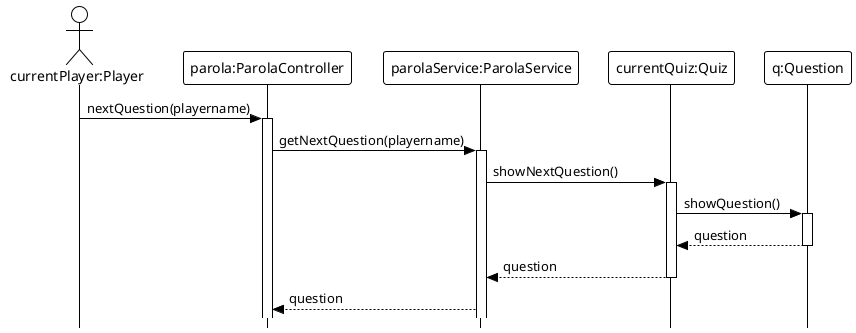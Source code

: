 @startuml
!theme plain
skinparam style strictuml

actor "currentPlayer:Player" as player

player -> "parola:ParolaController" ++ : nextQuestion(playername)

"parola:ParolaController" -> "parolaService:ParolaService" ++: getNextQuestion(playername)
"parolaService:ParolaService" -> "currentQuiz:Quiz" ++: showNextQuestion()
"currentQuiz:Quiz" -> "q:Question" ++ : showQuestion()
return question
return question
"parolaService:ParolaService" --> "parola:ParolaController" : question


@enduml